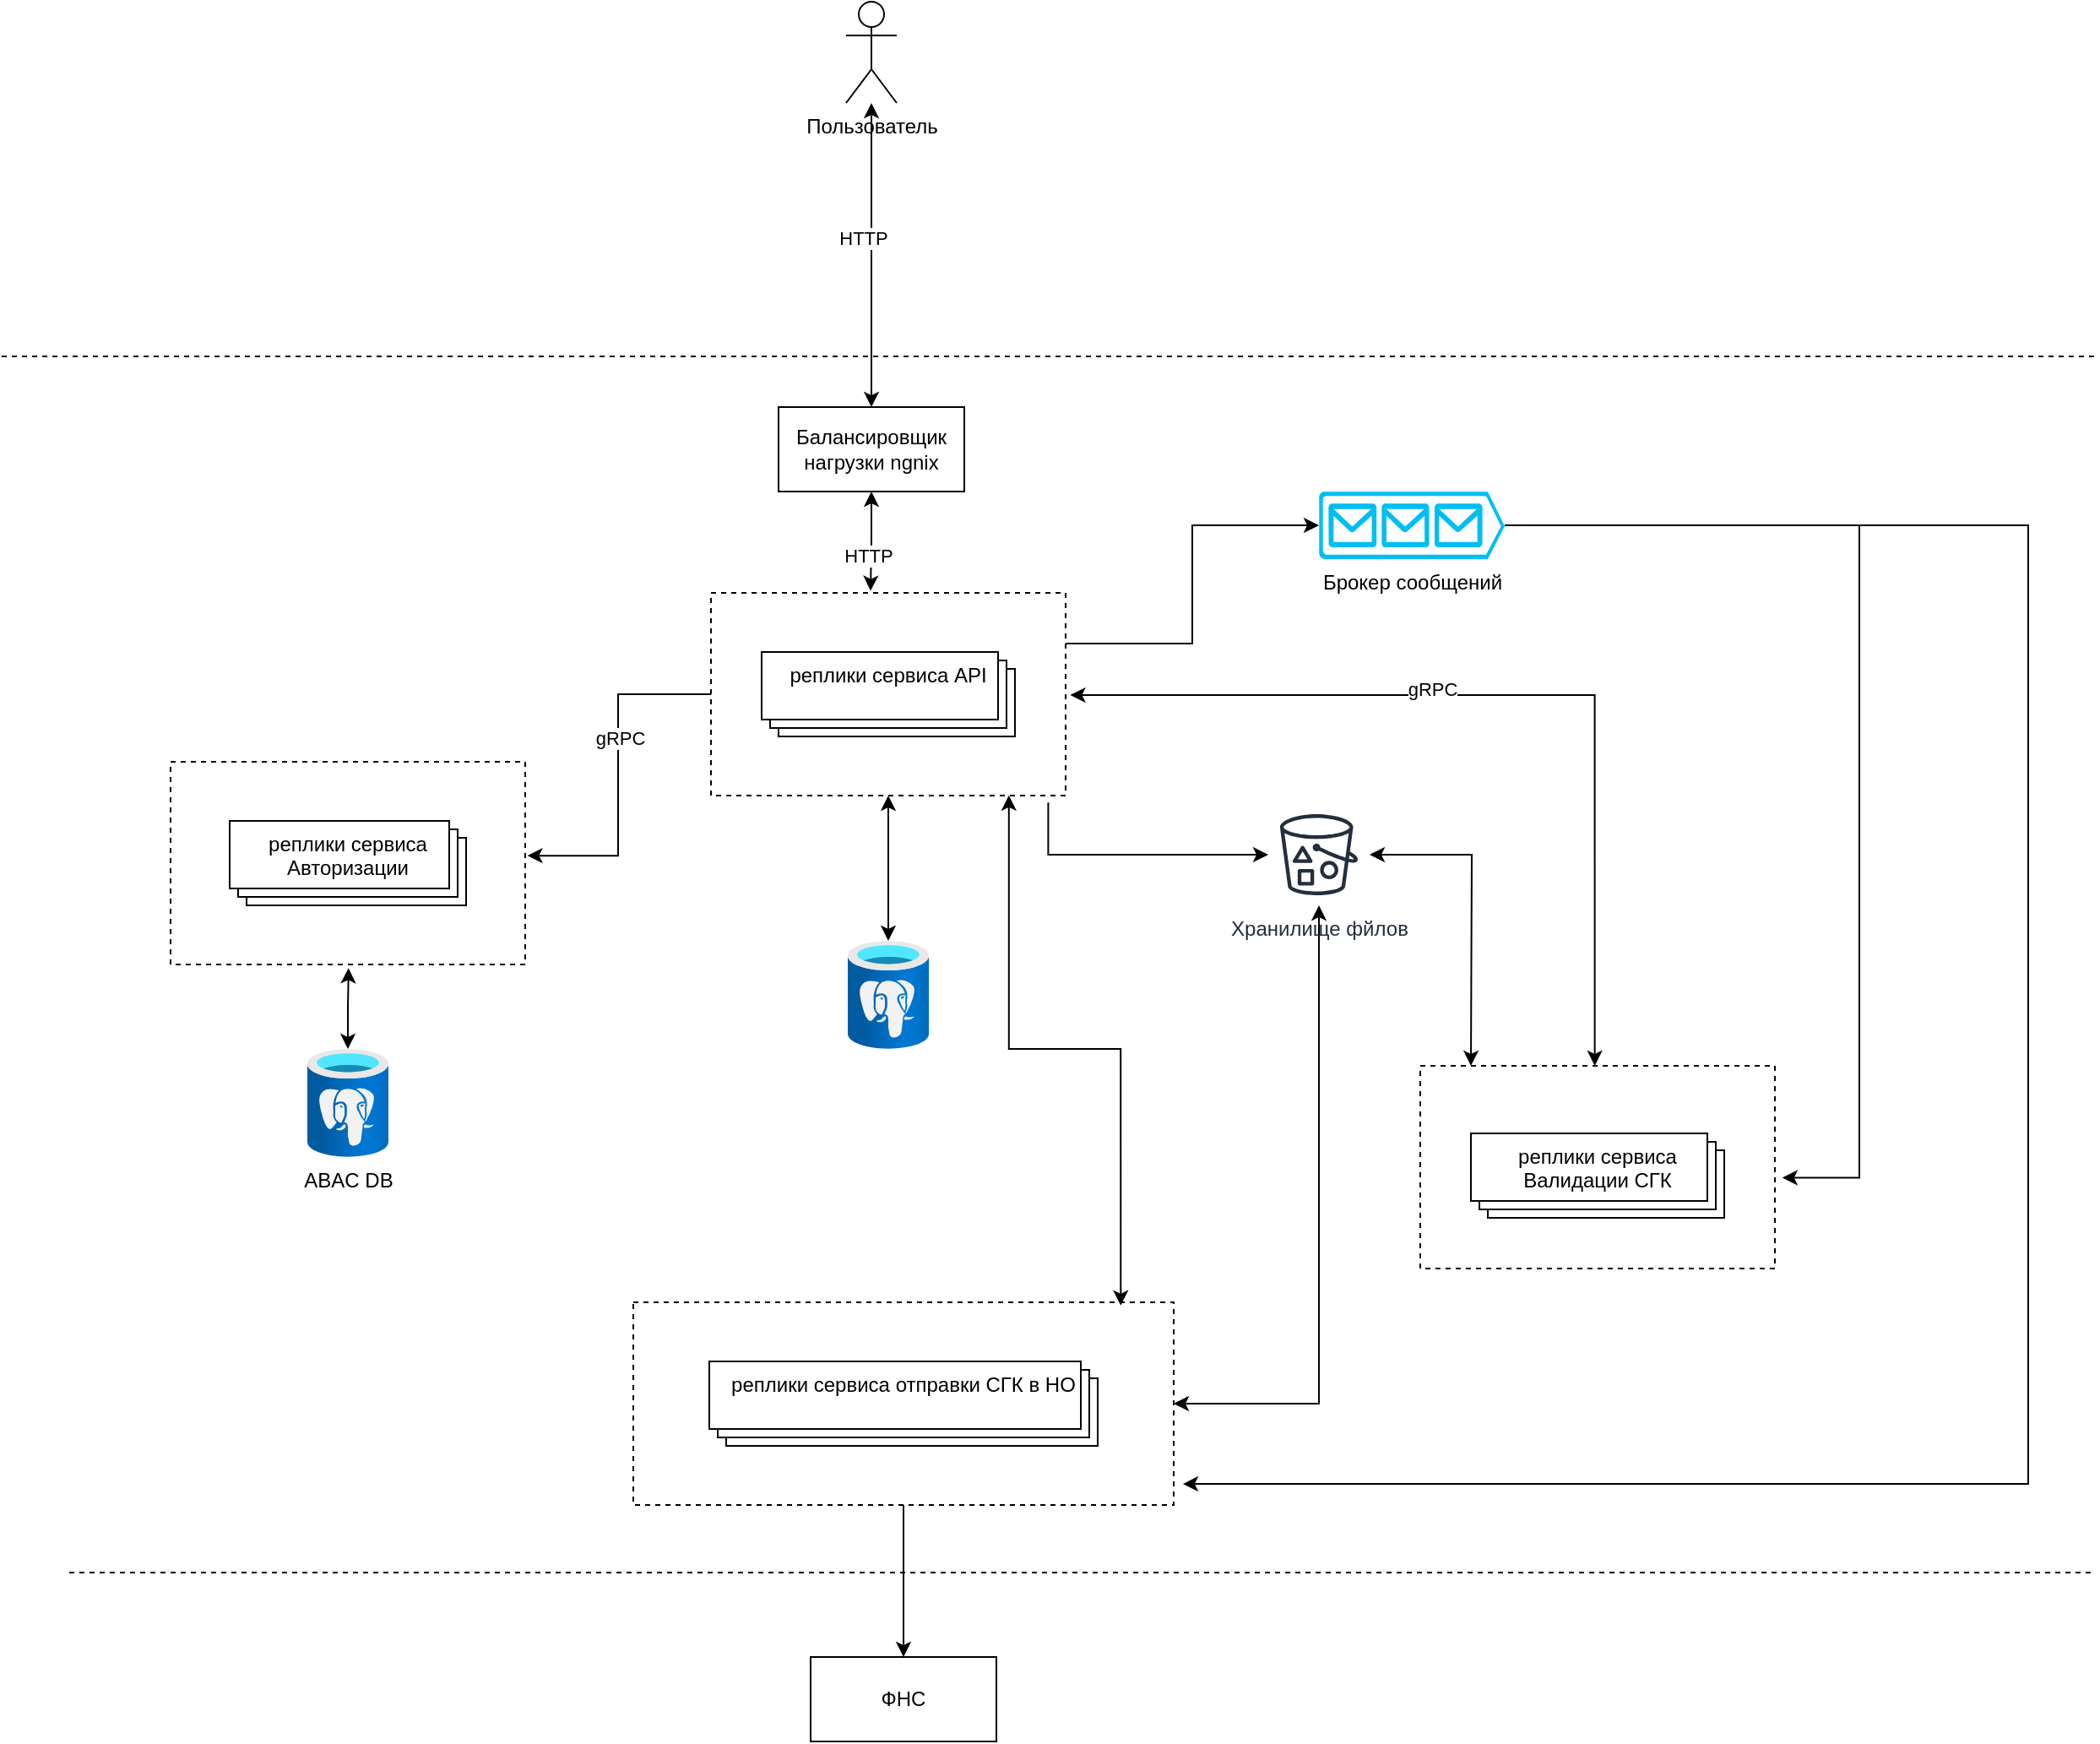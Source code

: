 <mxfile version="24.5.2" type="github">
  <diagram name="Страница — 1" id="m_ZKeMCXCTekE9vXS3An">
    <mxGraphModel dx="3149" dy="1293" grid="1" gridSize="10" guides="1" tooltips="1" connect="1" arrows="1" fold="1" page="1" pageScale="1" pageWidth="827" pageHeight="1169" math="0" shadow="0">
      <root>
        <mxCell id="0" />
        <mxCell id="1" parent="0" />
        <mxCell id="P6zghFMr0lrIGVhiy2J4-65" style="edgeStyle=orthogonalEdgeStyle;rounded=0;orthogonalLoop=1;jettySize=auto;html=1;entryX=0.5;entryY=0;entryDx=0;entryDy=0;" parent="1" source="P6zghFMr0lrIGVhiy2J4-62" target="P6zghFMr0lrIGVhiy2J4-53" edge="1">
          <mxGeometry relative="1" as="geometry" />
        </mxCell>
        <mxCell id="YWMRLmfeieA-y0_bLnsf-6" style="edgeStyle=orthogonalEdgeStyle;rounded=0;orthogonalLoop=1;jettySize=auto;html=1;startArrow=classic;startFill=1;" edge="1" parent="1" source="P6zghFMr0lrIGVhiy2J4-62" target="P6zghFMr0lrIGVhiy2J4-34">
          <mxGeometry relative="1" as="geometry" />
        </mxCell>
        <mxCell id="P6zghFMr0lrIGVhiy2J4-62" value="" style="verticalLabelPosition=bottom;verticalAlign=top;html=1;shape=mxgraph.basic.rect;fillColor2=none;strokeWidth=1;size=20;indent=5;dashed=1;" parent="1" vertex="1">
          <mxGeometry x="254" y="800" width="320" height="120" as="geometry" />
        </mxCell>
        <mxCell id="P6zghFMr0lrIGVhiy2J4-61" value="" style="verticalLabelPosition=bottom;verticalAlign=top;html=1;shape=mxgraph.basic.rect;fillColor2=none;strokeWidth=1;size=20;indent=5;dashed=1;" parent="1" vertex="1">
          <mxGeometry x="720" y="660" width="210" height="120" as="geometry" />
        </mxCell>
        <mxCell id="P6zghFMr0lrIGVhiy2J4-60" value="" style="verticalLabelPosition=bottom;verticalAlign=top;html=1;shape=mxgraph.basic.rect;fillColor2=none;strokeWidth=1;size=20;indent=5;dashed=1;" parent="1" vertex="1">
          <mxGeometry x="-20" y="480" width="210" height="120" as="geometry" />
        </mxCell>
        <mxCell id="P6zghFMr0lrIGVhiy2J4-67" style="edgeStyle=orthogonalEdgeStyle;rounded=0;orthogonalLoop=1;jettySize=auto;html=1;exitX=0.951;exitY=1.034;exitDx=0;exitDy=0;exitPerimeter=0;" parent="1" source="P6zghFMr0lrIGVhiy2J4-59" target="P6zghFMr0lrIGVhiy2J4-34" edge="1">
          <mxGeometry relative="1" as="geometry">
            <Array as="points">
              <mxPoint x="500" y="535" />
            </Array>
          </mxGeometry>
        </mxCell>
        <mxCell id="YWMRLmfeieA-y0_bLnsf-4" style="edgeStyle=orthogonalEdgeStyle;rounded=0;orthogonalLoop=1;jettySize=auto;html=1;startArrow=classic;startFill=1;" edge="1" parent="1" source="P6zghFMr0lrIGVhiy2J4-59" target="P6zghFMr0lrIGVhiy2J4-31">
          <mxGeometry relative="1" as="geometry" />
        </mxCell>
        <mxCell id="P6zghFMr0lrIGVhiy2J4-59" value="" style="verticalLabelPosition=bottom;verticalAlign=top;html=1;shape=mxgraph.basic.rect;fillColor2=none;strokeWidth=1;size=20;indent=5;dashed=1;" parent="1" vertex="1">
          <mxGeometry x="300" y="380" width="210" height="120" as="geometry" />
        </mxCell>
        <mxCell id="P6zghFMr0lrIGVhiy2J4-14" style="edgeStyle=orthogonalEdgeStyle;rounded=0;orthogonalLoop=1;jettySize=auto;html=1;entryX=0.492;entryY=0;entryDx=0;entryDy=0;startArrow=classic;startFill=1;exitX=1.013;exitY=0.504;exitDx=0;exitDy=0;exitPerimeter=0;entryPerimeter=0;" parent="1" source="P6zghFMr0lrIGVhiy2J4-59" target="P6zghFMr0lrIGVhiy2J4-61" edge="1">
          <mxGeometry relative="1" as="geometry" />
        </mxCell>
        <mxCell id="P6zghFMr0lrIGVhiy2J4-20" value="gRPC" style="edgeLabel;html=1;align=center;verticalAlign=middle;resizable=0;points=[];" parent="P6zghFMr0lrIGVhiy2J4-14" vertex="1" connectable="0">
          <mxGeometry x="-0.191" y="4" relative="1" as="geometry">
            <mxPoint as="offset" />
          </mxGeometry>
        </mxCell>
        <mxCell id="P6zghFMr0lrIGVhiy2J4-1" value="реплики сервиса API" style="verticalAlign=top;html=1;shape=mxgraph.basic.layered_rect;dx=10;outlineConnect=0;whiteSpace=wrap;" parent="1" vertex="1">
          <mxGeometry x="330" y="415" width="150" height="50" as="geometry" />
        </mxCell>
        <mxCell id="P6zghFMr0lrIGVhiy2J4-2" value="реплики сервиса Авторизации" style="verticalAlign=top;html=1;shape=mxgraph.basic.layered_rect;dx=10;outlineConnect=0;whiteSpace=wrap;" parent="1" vertex="1">
          <mxGeometry x="15" y="515" width="140" height="50" as="geometry" />
        </mxCell>
        <mxCell id="P6zghFMr0lrIGVhiy2J4-3" value="реплики сервиса Валидации СГК" style="verticalAlign=top;html=1;shape=mxgraph.basic.layered_rect;dx=10;outlineConnect=0;whiteSpace=wrap;" parent="1" vertex="1">
          <mxGeometry x="750" y="700" width="150" height="50" as="geometry" />
        </mxCell>
        <mxCell id="P6zghFMr0lrIGVhiy2J4-4" value="реплики сервиса отправки СГК в НО" style="verticalAlign=top;html=1;shape=mxgraph.basic.layered_rect;dx=10;outlineConnect=0;whiteSpace=wrap;" parent="1" vertex="1">
          <mxGeometry x="299" y="835" width="230" height="50" as="geometry" />
        </mxCell>
        <mxCell id="P6zghFMr0lrIGVhiy2J4-24" style="edgeStyle=orthogonalEdgeStyle;rounded=0;orthogonalLoop=1;jettySize=auto;html=1;entryX=0.5;entryY=0;entryDx=0;entryDy=0;startArrow=classic;startFill=1;" parent="1" source="P6zghFMr0lrIGVhiy2J4-5" target="P6zghFMr0lrIGVhiy2J4-11" edge="1">
          <mxGeometry relative="1" as="geometry" />
        </mxCell>
        <mxCell id="P6zghFMr0lrIGVhiy2J4-55" value="HTTP" style="edgeLabel;html=1;align=center;verticalAlign=middle;resizable=0;points=[];" parent="P6zghFMr0lrIGVhiy2J4-24" vertex="1" connectable="0">
          <mxGeometry x="-0.116" y="-5" relative="1" as="geometry">
            <mxPoint as="offset" />
          </mxGeometry>
        </mxCell>
        <mxCell id="P6zghFMr0lrIGVhiy2J4-5" value="Пользователь" style="shape=umlActor;verticalLabelPosition=bottom;verticalAlign=top;html=1;" parent="1" vertex="1">
          <mxGeometry x="380" y="30" width="30" height="60" as="geometry" />
        </mxCell>
        <mxCell id="P6zghFMr0lrIGVhiy2J4-22" style="edgeStyle=orthogonalEdgeStyle;rounded=0;orthogonalLoop=1;jettySize=auto;html=1;startArrow=classic;startFill=1;entryX=0.45;entryY=-0.01;entryDx=0;entryDy=0;entryPerimeter=0;" parent="1" source="P6zghFMr0lrIGVhiy2J4-11" target="P6zghFMr0lrIGVhiy2J4-59" edge="1">
          <mxGeometry relative="1" as="geometry" />
        </mxCell>
        <mxCell id="P6zghFMr0lrIGVhiy2J4-23" value="HTTP" style="edgeLabel;html=1;align=center;verticalAlign=middle;resizable=0;points=[];" parent="P6zghFMr0lrIGVhiy2J4-22" vertex="1" connectable="0">
          <mxGeometry x="0.3" y="-2" relative="1" as="geometry">
            <mxPoint as="offset" />
          </mxGeometry>
        </mxCell>
        <mxCell id="P6zghFMr0lrIGVhiy2J4-11" value="Балансировщик нагрузки ngnix" style="html=1;whiteSpace=wrap;" parent="1" vertex="1">
          <mxGeometry x="340" y="270" width="110" height="50" as="geometry" />
        </mxCell>
        <mxCell id="P6zghFMr0lrIGVhiy2J4-32" style="edgeStyle=orthogonalEdgeStyle;rounded=0;orthogonalLoop=1;jettySize=auto;html=1;entryX=0.502;entryY=1.018;entryDx=0;entryDy=0;startArrow=classic;startFill=1;entryPerimeter=0;" parent="1" source="P6zghFMr0lrIGVhiy2J4-25" target="P6zghFMr0lrIGVhiy2J4-60" edge="1">
          <mxGeometry relative="1" as="geometry" />
        </mxCell>
        <mxCell id="P6zghFMr0lrIGVhiy2J4-25" value="ABAC DB" style="image;aspect=fixed;html=1;points=[];align=center;fontSize=12;image=img/lib/azure2/databases/Azure_Database_PostgreSQL_Server.svg;" parent="1" vertex="1">
          <mxGeometry x="61" y="650" width="48" height="64" as="geometry" />
        </mxCell>
        <mxCell id="P6zghFMr0lrIGVhiy2J4-31" value="" style="image;aspect=fixed;html=1;points=[];align=center;fontSize=12;image=img/lib/azure2/databases/Azure_Database_PostgreSQL_Server.svg;" parent="1" vertex="1">
          <mxGeometry x="381" y="586" width="48" height="64" as="geometry" />
        </mxCell>
        <mxCell id="P6zghFMr0lrIGVhiy2J4-36" style="edgeStyle=orthogonalEdgeStyle;rounded=0;orthogonalLoop=1;jettySize=auto;html=1;startArrow=classic;startFill=1;" parent="1" source="P6zghFMr0lrIGVhiy2J4-34" edge="1">
          <mxGeometry relative="1" as="geometry">
            <mxPoint x="750" y="660" as="targetPoint" />
          </mxGeometry>
        </mxCell>
        <mxCell id="P6zghFMr0lrIGVhiy2J4-34" value="Хранилище фйлов" style="sketch=0;outlineConnect=0;fontColor=#232F3E;gradientColor=none;strokeColor=#232F3E;fillColor=#ffffff;dashed=0;verticalLabelPosition=bottom;verticalAlign=top;align=center;html=1;fontSize=12;fontStyle=0;aspect=fixed;shape=mxgraph.aws4.resourceIcon;resIcon=mxgraph.aws4.bucket_with_objects;" parent="1" vertex="1">
          <mxGeometry x="630" y="505" width="60" height="60" as="geometry" />
        </mxCell>
        <mxCell id="P6zghFMr0lrIGVhiy2J4-38" value="Брокер сообщений" style="verticalLabelPosition=bottom;html=1;verticalAlign=top;align=center;strokeColor=none;fillColor=#00BEF2;shape=mxgraph.azure.queue_generic;pointerEvents=1;" parent="1" vertex="1">
          <mxGeometry x="660" y="320" width="110" height="40" as="geometry" />
        </mxCell>
        <mxCell id="P6zghFMr0lrIGVhiy2J4-53" value="ФНС" style="html=1;whiteSpace=wrap;" parent="1" vertex="1">
          <mxGeometry x="359" y="1010" width="110" height="50" as="geometry" />
        </mxCell>
        <mxCell id="P6zghFMr0lrIGVhiy2J4-57" value="" style="endArrow=none;dashed=1;html=1;rounded=0;" parent="1" edge="1">
          <mxGeometry width="50" height="50" relative="1" as="geometry">
            <mxPoint x="-120" y="240" as="sourcePoint" />
            <mxPoint x="1120" y="240" as="targetPoint" />
          </mxGeometry>
        </mxCell>
        <mxCell id="P6zghFMr0lrIGVhiy2J4-58" value="" style="endArrow=none;dashed=1;html=1;rounded=0;" parent="1" edge="1">
          <mxGeometry width="50" height="50" relative="1" as="geometry">
            <mxPoint x="-80" y="960" as="sourcePoint" />
            <mxPoint x="1120" y="960" as="targetPoint" />
          </mxGeometry>
        </mxCell>
        <mxCell id="P6zghFMr0lrIGVhiy2J4-63" style="edgeStyle=orthogonalEdgeStyle;rounded=0;orthogonalLoop=1;jettySize=auto;html=1;entryX=1.006;entryY=0.463;entryDx=0;entryDy=0;entryPerimeter=0;" parent="1" source="P6zghFMr0lrIGVhiy2J4-59" target="P6zghFMr0lrIGVhiy2J4-60" edge="1">
          <mxGeometry relative="1" as="geometry" />
        </mxCell>
        <mxCell id="P6zghFMr0lrIGVhiy2J4-64" value="gRPC" style="edgeLabel;html=1;align=center;verticalAlign=middle;resizable=0;points=[];" parent="P6zghFMr0lrIGVhiy2J4-63" vertex="1" connectable="0">
          <mxGeometry x="-0.208" y="1" relative="1" as="geometry">
            <mxPoint as="offset" />
          </mxGeometry>
        </mxCell>
        <mxCell id="YWMRLmfeieA-y0_bLnsf-5" style="edgeStyle=orthogonalEdgeStyle;rounded=0;orthogonalLoop=1;jettySize=auto;html=1;entryX=0.902;entryY=0.016;entryDx=0;entryDy=0;entryPerimeter=0;exitX=0.84;exitY=0.999;exitDx=0;exitDy=0;exitPerimeter=0;startArrow=classic;startFill=1;" edge="1" parent="1" source="P6zghFMr0lrIGVhiy2J4-59" target="P6zghFMr0lrIGVhiy2J4-62">
          <mxGeometry relative="1" as="geometry" />
        </mxCell>
        <mxCell id="YWMRLmfeieA-y0_bLnsf-7" style="edgeStyle=orthogonalEdgeStyle;rounded=0;orthogonalLoop=1;jettySize=auto;html=1;entryX=0;entryY=0.5;entryDx=0;entryDy=0;entryPerimeter=0;" edge="1" parent="1" source="P6zghFMr0lrIGVhiy2J4-59" target="P6zghFMr0lrIGVhiy2J4-38">
          <mxGeometry relative="1" as="geometry">
            <Array as="points">
              <mxPoint x="585" y="410" />
              <mxPoint x="585" y="340" />
            </Array>
          </mxGeometry>
        </mxCell>
        <mxCell id="YWMRLmfeieA-y0_bLnsf-8" style="edgeStyle=orthogonalEdgeStyle;rounded=0;orthogonalLoop=1;jettySize=auto;html=1;entryX=1.021;entryY=0.552;entryDx=0;entryDy=0;entryPerimeter=0;" edge="1" parent="1" source="P6zghFMr0lrIGVhiy2J4-38" target="P6zghFMr0lrIGVhiy2J4-61">
          <mxGeometry relative="1" as="geometry">
            <Array as="points">
              <mxPoint x="980" y="340" />
              <mxPoint x="980" y="726" />
            </Array>
          </mxGeometry>
        </mxCell>
        <mxCell id="YWMRLmfeieA-y0_bLnsf-9" style="edgeStyle=orthogonalEdgeStyle;rounded=0;orthogonalLoop=1;jettySize=auto;html=1;entryX=1.017;entryY=0.896;entryDx=0;entryDy=0;entryPerimeter=0;" edge="1" parent="1" source="P6zghFMr0lrIGVhiy2J4-38" target="P6zghFMr0lrIGVhiy2J4-62">
          <mxGeometry relative="1" as="geometry">
            <Array as="points">
              <mxPoint x="1080" y="340" />
              <mxPoint x="1080" y="908" />
            </Array>
          </mxGeometry>
        </mxCell>
      </root>
    </mxGraphModel>
  </diagram>
</mxfile>
